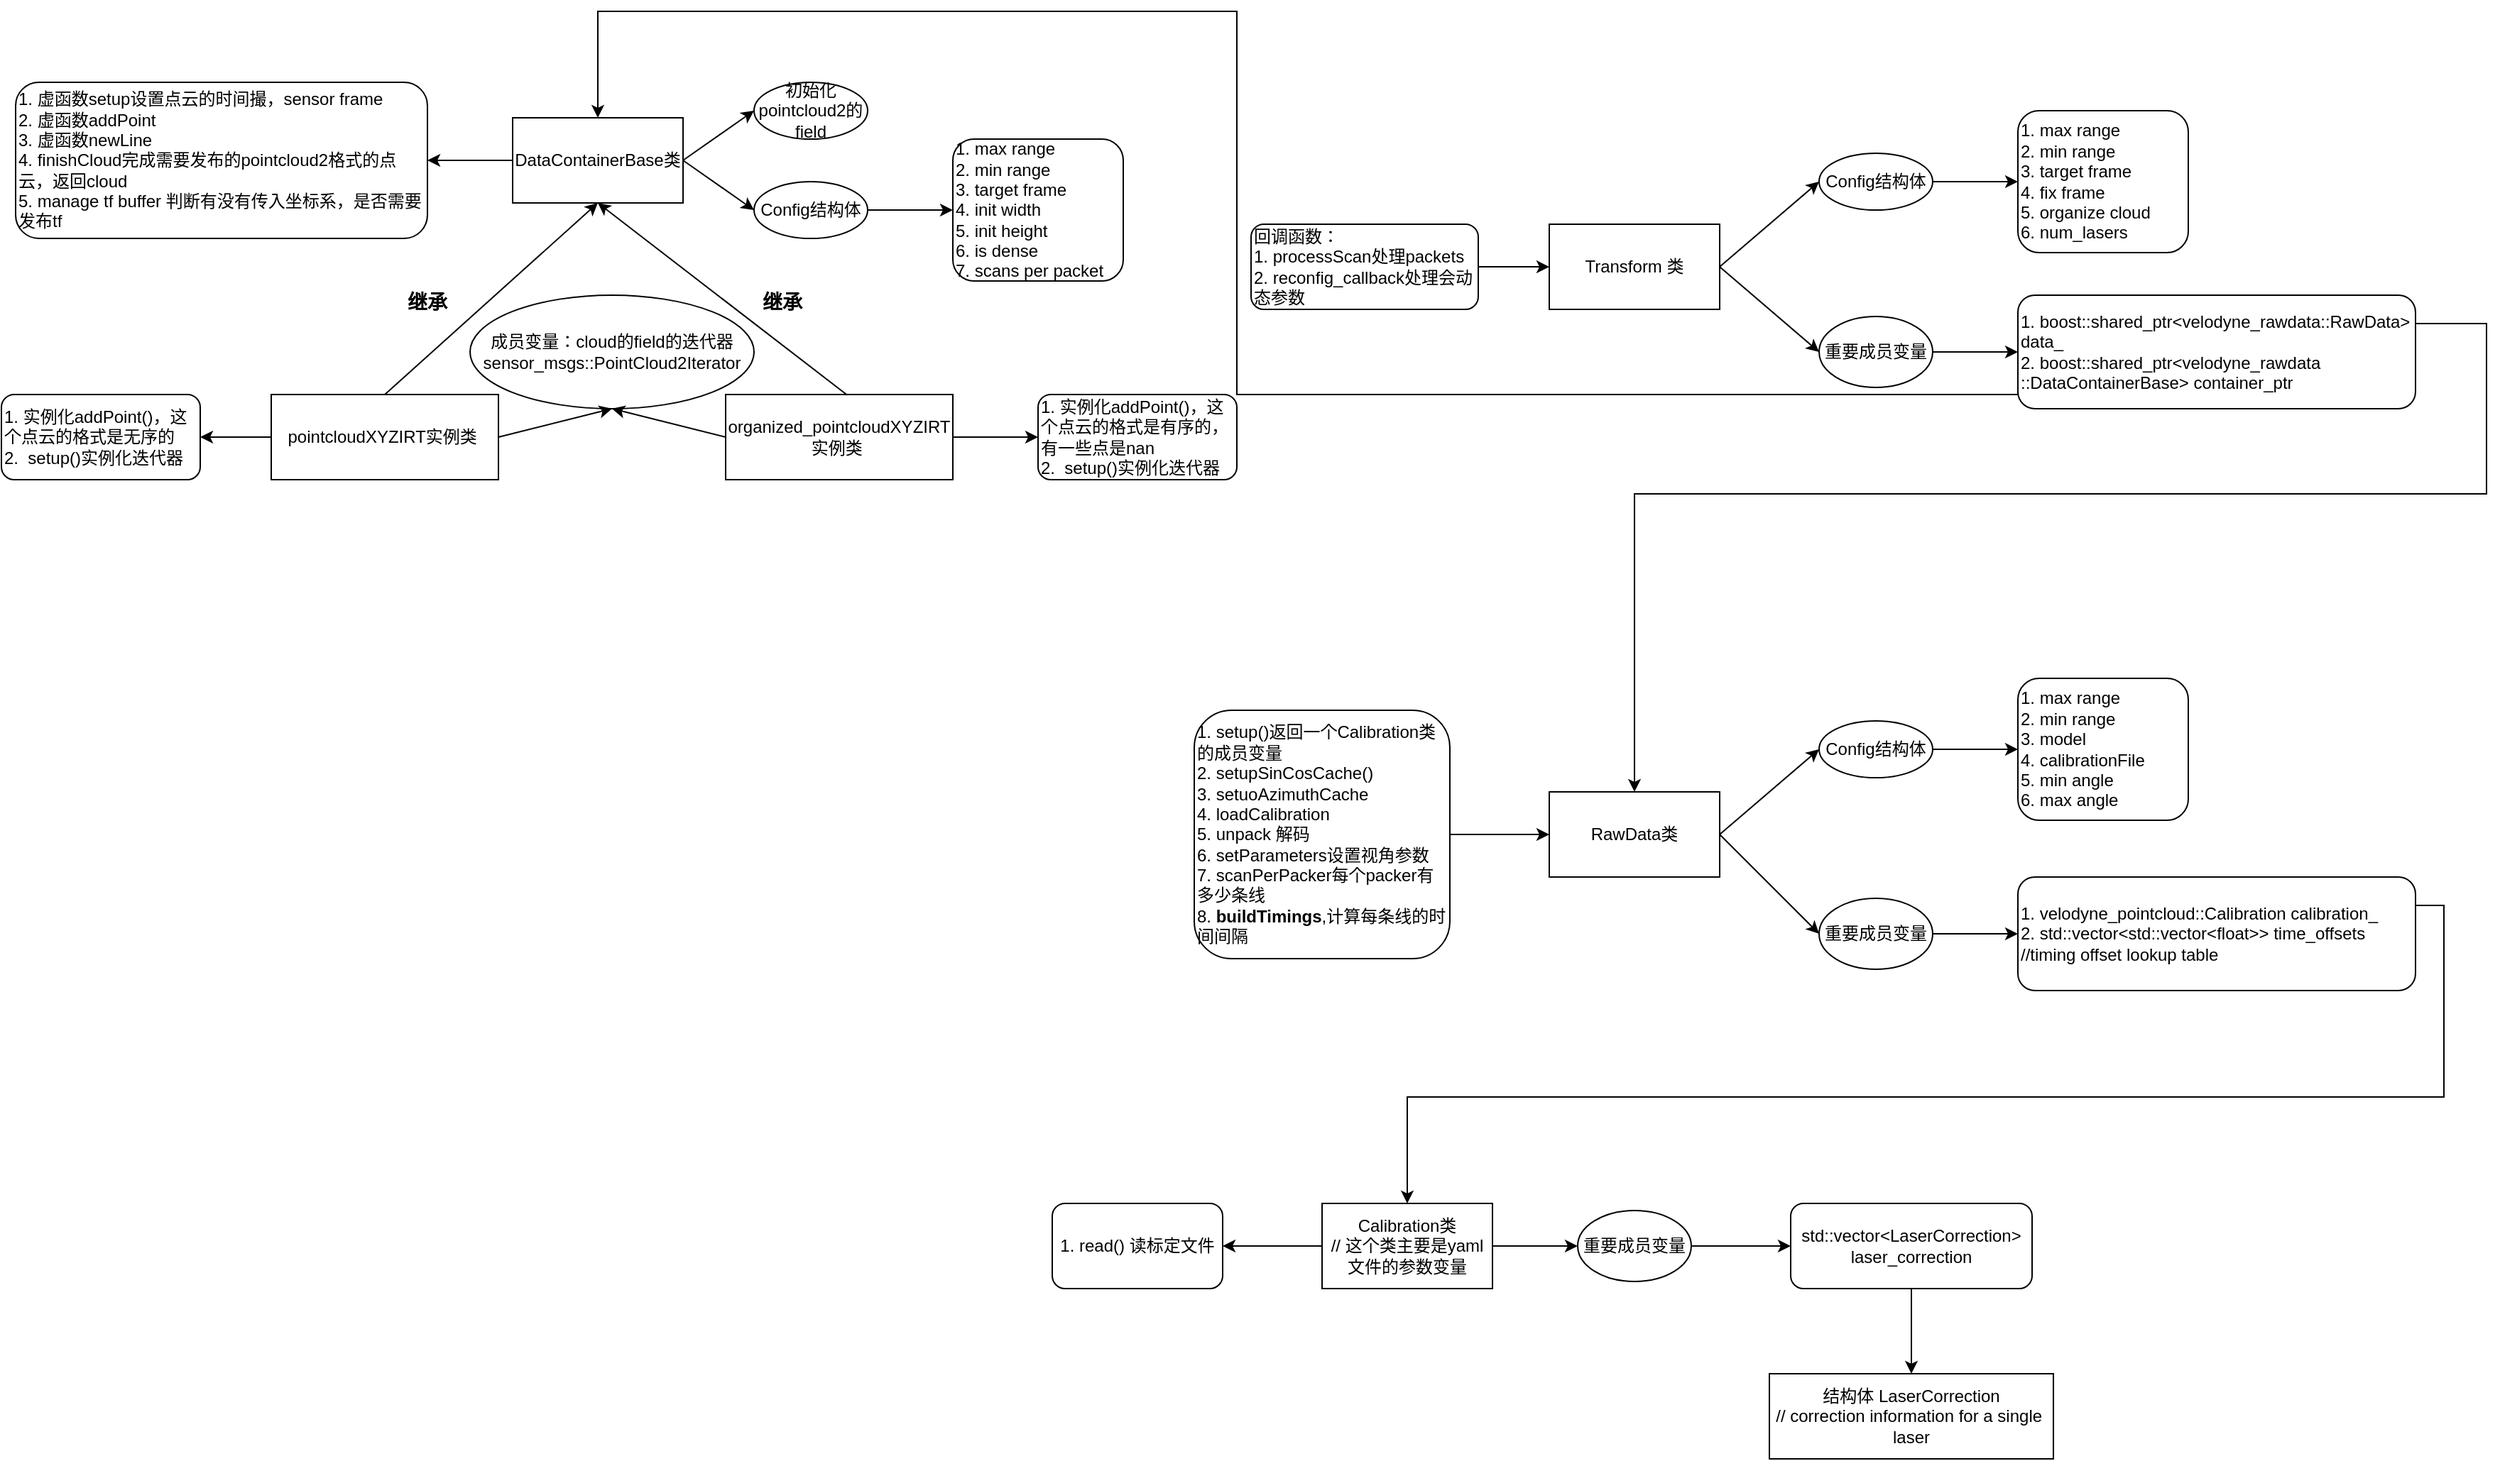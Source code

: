 <mxfile version="14.1.8" type="github"><diagram id="CPWmO0o7MVg_Jr9ZFFlZ" name="Page-1"><mxGraphModel dx="2662" dy="2293" grid="1" gridSize="10" guides="1" tooltips="1" connect="1" arrows="1" fold="1" page="1" pageScale="1" pageWidth="850" pageHeight="1100" math="0" shadow="0"><root><mxCell id="0"/><mxCell id="1" parent="0"/><mxCell id="pLy-RfMb8UZfcCKp-uDT-1" value="DataContainerBase类" style="rounded=0;whiteSpace=wrap;html=1;" vertex="1" parent="1"><mxGeometry x="360" y="-25" width="120" height="60" as="geometry"/></mxCell><mxCell id="pLy-RfMb8UZfcCKp-uDT-2" value="初始化pointcloud2的field" style="ellipse;whiteSpace=wrap;html=1;" vertex="1" parent="1"><mxGeometry x="530" y="-50" width="80" height="40" as="geometry"/></mxCell><mxCell id="pLy-RfMb8UZfcCKp-uDT-3" value="Config结构体" style="ellipse;whiteSpace=wrap;html=1;" vertex="1" parent="1"><mxGeometry x="530" y="20" width="80" height="40" as="geometry"/></mxCell><mxCell id="pLy-RfMb8UZfcCKp-uDT-6" value="1. 虚函数setup设置点云的时间撮，sensor frame&lt;br&gt;2. 虚函数addPoint&lt;br&gt;3. 虚函数newLine&lt;br&gt;4. finishCloud完成需要发布的pointcloud2格式的点云，返回cloud&amp;nbsp;&lt;br&gt;5. manage tf buffer 判断有没有传入坐标系，是否需要发布tf&lt;br&gt;" style="rounded=1;whiteSpace=wrap;html=1;align=left;" vertex="1" parent="1"><mxGeometry x="10" y="-50" width="290" height="110" as="geometry"/></mxCell><mxCell id="pLy-RfMb8UZfcCKp-uDT-7" value="1. max range&amp;nbsp;&lt;br&gt;2. min range&lt;br&gt;3. target frame&lt;br&gt;4. init width&lt;br&gt;5. init height&lt;br&gt;6. is dense&lt;br&gt;7. scans per packet" style="rounded=1;whiteSpace=wrap;html=1;align=left;" vertex="1" parent="1"><mxGeometry x="670" y="-10" width="120" height="100" as="geometry"/></mxCell><mxCell id="pLy-RfMb8UZfcCKp-uDT-8" value="" style="endArrow=classic;html=1;entryX=1;entryY=0.5;entryDx=0;entryDy=0;exitX=0;exitY=0.5;exitDx=0;exitDy=0;" edge="1" parent="1" source="pLy-RfMb8UZfcCKp-uDT-1" target="pLy-RfMb8UZfcCKp-uDT-6"><mxGeometry width="50" height="50" relative="1" as="geometry"><mxPoint x="420" y="-10" as="sourcePoint"/><mxPoint x="470" y="-60" as="targetPoint"/></mxGeometry></mxCell><mxCell id="pLy-RfMb8UZfcCKp-uDT-9" value="" style="endArrow=classic;html=1;exitX=1;exitY=0.5;exitDx=0;exitDy=0;entryX=0;entryY=0.5;entryDx=0;entryDy=0;" edge="1" parent="1" source="pLy-RfMb8UZfcCKp-uDT-1" target="pLy-RfMb8UZfcCKp-uDT-2"><mxGeometry width="50" height="50" relative="1" as="geometry"><mxPoint x="550" y="-20" as="sourcePoint"/><mxPoint x="600" y="-70" as="targetPoint"/></mxGeometry></mxCell><mxCell id="pLy-RfMb8UZfcCKp-uDT-10" value="" style="endArrow=classic;html=1;exitX=1;exitY=0.5;exitDx=0;exitDy=0;entryX=0;entryY=0.5;entryDx=0;entryDy=0;" edge="1" parent="1" source="pLy-RfMb8UZfcCKp-uDT-1" target="pLy-RfMb8UZfcCKp-uDT-3"><mxGeometry width="50" height="50" relative="1" as="geometry"><mxPoint x="490" y="15" as="sourcePoint"/><mxPoint x="550" y="-20" as="targetPoint"/></mxGeometry></mxCell><mxCell id="pLy-RfMb8UZfcCKp-uDT-11" value="" style="endArrow=classic;html=1;exitX=1;exitY=0.5;exitDx=0;exitDy=0;entryX=0;entryY=0.5;entryDx=0;entryDy=0;" edge="1" parent="1" source="pLy-RfMb8UZfcCKp-uDT-3" target="pLy-RfMb8UZfcCKp-uDT-7"><mxGeometry width="50" height="50" relative="1" as="geometry"><mxPoint x="490" y="25" as="sourcePoint"/><mxPoint x="550" y="-10" as="targetPoint"/></mxGeometry></mxCell><mxCell id="pLy-RfMb8UZfcCKp-uDT-20" value="" style="edgeStyle=orthogonalEdgeStyle;rounded=0;orthogonalLoop=1;jettySize=auto;html=1;" edge="1" parent="1" source="pLy-RfMb8UZfcCKp-uDT-12" target="pLy-RfMb8UZfcCKp-uDT-19"><mxGeometry relative="1" as="geometry"/></mxCell><mxCell id="pLy-RfMb8UZfcCKp-uDT-12" value="pointcloudXYZIRT实例类&amp;nbsp;" style="rounded=0;whiteSpace=wrap;html=1;" vertex="1" parent="1"><mxGeometry x="190" y="170" width="160" height="60" as="geometry"/></mxCell><mxCell id="pLy-RfMb8UZfcCKp-uDT-23" value="" style="edgeStyle=orthogonalEdgeStyle;rounded=0;orthogonalLoop=1;jettySize=auto;html=1;" edge="1" parent="1" source="pLy-RfMb8UZfcCKp-uDT-13" target="pLy-RfMb8UZfcCKp-uDT-22"><mxGeometry relative="1" as="geometry"/></mxCell><mxCell id="pLy-RfMb8UZfcCKp-uDT-13" value="&lt;span&gt;organized_pointcloudXYZIRT实例类&amp;nbsp;&lt;/span&gt;" style="rounded=0;whiteSpace=wrap;html=1;" vertex="1" parent="1"><mxGeometry x="510" y="170" width="160" height="60" as="geometry"/></mxCell><mxCell id="pLy-RfMb8UZfcCKp-uDT-14" value="" style="endArrow=classic;html=1;exitX=0.5;exitY=0;exitDx=0;exitDy=0;entryX=0.5;entryY=1;entryDx=0;entryDy=0;" edge="1" parent="1" source="pLy-RfMb8UZfcCKp-uDT-12" target="pLy-RfMb8UZfcCKp-uDT-1"><mxGeometry width="50" height="50" relative="1" as="geometry"><mxPoint x="470" y="210" as="sourcePoint"/><mxPoint x="520" y="160" as="targetPoint"/></mxGeometry></mxCell><mxCell id="pLy-RfMb8UZfcCKp-uDT-15" value="" style="endArrow=classic;html=1;entryX=0.5;entryY=1;entryDx=0;entryDy=0;exitX=0.535;exitY=0.006;exitDx=0;exitDy=0;exitPerimeter=0;" edge="1" parent="1" source="pLy-RfMb8UZfcCKp-uDT-13" target="pLy-RfMb8UZfcCKp-uDT-1"><mxGeometry width="50" height="50" relative="1" as="geometry"><mxPoint x="470" y="210" as="sourcePoint"/><mxPoint x="520" y="160" as="targetPoint"/></mxGeometry></mxCell><mxCell id="pLy-RfMb8UZfcCKp-uDT-16" value="成员变量：cloud的field的迭代器sensor_msgs::PointCloud2Iterator" style="ellipse;whiteSpace=wrap;html=1;" vertex="1" parent="1"><mxGeometry x="330" y="100" width="200" height="80" as="geometry"/></mxCell><mxCell id="pLy-RfMb8UZfcCKp-uDT-17" value="" style="endArrow=classic;html=1;exitX=1;exitY=0.5;exitDx=0;exitDy=0;entryX=0.5;entryY=1;entryDx=0;entryDy=0;" edge="1" parent="1" source="pLy-RfMb8UZfcCKp-uDT-12" target="pLy-RfMb8UZfcCKp-uDT-16"><mxGeometry width="50" height="50" relative="1" as="geometry"><mxPoint x="460" y="210" as="sourcePoint"/><mxPoint x="510" y="160" as="targetPoint"/></mxGeometry></mxCell><mxCell id="pLy-RfMb8UZfcCKp-uDT-18" value="" style="endArrow=classic;html=1;exitX=0;exitY=0.5;exitDx=0;exitDy=0;" edge="1" parent="1" source="pLy-RfMb8UZfcCKp-uDT-13"><mxGeometry width="50" height="50" relative="1" as="geometry"><mxPoint x="460" y="210" as="sourcePoint"/><mxPoint x="430" y="180" as="targetPoint"/></mxGeometry></mxCell><mxCell id="pLy-RfMb8UZfcCKp-uDT-19" value="1. 实例化addPoint()，这个点云的格式是无序的&lt;br&gt;2.&amp;nbsp; setup()实例化迭代器" style="rounded=1;whiteSpace=wrap;html=1;align=left;" vertex="1" parent="1"><mxGeometry y="170" width="140" height="60" as="geometry"/></mxCell><mxCell id="pLy-RfMb8UZfcCKp-uDT-22" value="1. 实例化addPoint()，这个点云的格式是有序的，有一些点是nan&lt;br&gt;2.&amp;nbsp; setup()实例化迭代器" style="rounded=1;whiteSpace=wrap;html=1;align=left;" vertex="1" parent="1"><mxGeometry x="730" y="170" width="140" height="60" as="geometry"/></mxCell><mxCell id="pLy-RfMb8UZfcCKp-uDT-24" value="&lt;b&gt;&lt;font style=&quot;font-size: 14px&quot;&gt;继承&lt;/font&gt;&lt;/b&gt;" style="text;html=1;strokeColor=none;fillColor=none;align=center;verticalAlign=middle;whiteSpace=wrap;rounded=0;" vertex="1" parent="1"><mxGeometry x="520" y="90" width="60" height="30" as="geometry"/></mxCell><mxCell id="pLy-RfMb8UZfcCKp-uDT-25" value="&lt;b&gt;&lt;font style=&quot;font-size: 14px&quot;&gt;继承&lt;/font&gt;&lt;/b&gt;" style="text;html=1;strokeColor=none;fillColor=none;align=center;verticalAlign=middle;whiteSpace=wrap;rounded=0;" vertex="1" parent="1"><mxGeometry x="270" y="90" width="60" height="30" as="geometry"/></mxCell><mxCell id="pLy-RfMb8UZfcCKp-uDT-26" value="Transform 类" style="rounded=0;whiteSpace=wrap;html=1;" vertex="1" parent="1"><mxGeometry x="1090" y="50" width="120" height="60" as="geometry"/></mxCell><mxCell id="pLy-RfMb8UZfcCKp-uDT-32" value="" style="edgeStyle=orthogonalEdgeStyle;rounded=0;orthogonalLoop=1;jettySize=auto;html=1;" edge="1" parent="1" source="pLy-RfMb8UZfcCKp-uDT-27" target="pLy-RfMb8UZfcCKp-uDT-26"><mxGeometry relative="1" as="geometry"/></mxCell><mxCell id="pLy-RfMb8UZfcCKp-uDT-27" value="回调函数：&lt;br&gt;1. processScan处理packets&lt;br&gt;2. reconfig_callback处理会动态参数" style="rounded=1;whiteSpace=wrap;html=1;align=left;" vertex="1" parent="1"><mxGeometry x="880" y="50" width="160" height="60" as="geometry"/></mxCell><mxCell id="pLy-RfMb8UZfcCKp-uDT-28" value="Config结构体" style="ellipse;whiteSpace=wrap;html=1;" vertex="1" parent="1"><mxGeometry x="1280" width="80" height="40" as="geometry"/></mxCell><mxCell id="pLy-RfMb8UZfcCKp-uDT-29" value="1. max range&amp;nbsp;&lt;br&gt;2. min range&lt;br&gt;3. target frame&lt;br&gt;4. fix frame&lt;br&gt;5. organize cloud&lt;br&gt;6. num_lasers" style="rounded=1;whiteSpace=wrap;html=1;align=left;" vertex="1" parent="1"><mxGeometry x="1420" y="-30" width="120" height="100" as="geometry"/></mxCell><mxCell id="pLy-RfMb8UZfcCKp-uDT-30" value="" style="endArrow=classic;html=1;exitX=1;exitY=0.5;exitDx=0;exitDy=0;entryX=0;entryY=0.5;entryDx=0;entryDy=0;" edge="1" parent="1" source="pLy-RfMb8UZfcCKp-uDT-28" target="pLy-RfMb8UZfcCKp-uDT-29"><mxGeometry width="50" height="50" relative="1" as="geometry"><mxPoint x="1240" y="5" as="sourcePoint"/><mxPoint x="1300" y="-30" as="targetPoint"/></mxGeometry></mxCell><mxCell id="pLy-RfMb8UZfcCKp-uDT-40" value="" style="edgeStyle=orthogonalEdgeStyle;rounded=0;orthogonalLoop=1;jettySize=auto;html=1;" edge="1" parent="1" source="pLy-RfMb8UZfcCKp-uDT-36" target="pLy-RfMb8UZfcCKp-uDT-37"><mxGeometry relative="1" as="geometry"/></mxCell><mxCell id="pLy-RfMb8UZfcCKp-uDT-36" value="重要成员变量" style="ellipse;whiteSpace=wrap;html=1;" vertex="1" parent="1"><mxGeometry x="1280" y="115" width="80" height="50" as="geometry"/></mxCell><mxCell id="pLy-RfMb8UZfcCKp-uDT-52" style="edgeStyle=orthogonalEdgeStyle;rounded=0;orthogonalLoop=1;jettySize=auto;html=1;exitX=1;exitY=0.25;exitDx=0;exitDy=0;entryX=0.5;entryY=0;entryDx=0;entryDy=0;" edge="1" parent="1" source="pLy-RfMb8UZfcCKp-uDT-37" target="pLy-RfMb8UZfcCKp-uDT-41"><mxGeometry relative="1" as="geometry"><Array as="points"><mxPoint x="1750" y="120"/><mxPoint x="1750" y="240"/><mxPoint x="1150" y="240"/></Array></mxGeometry></mxCell><mxCell id="pLy-RfMb8UZfcCKp-uDT-53" style="edgeStyle=orthogonalEdgeStyle;rounded=0;orthogonalLoop=1;jettySize=auto;html=1;exitX=0;exitY=0.75;exitDx=0;exitDy=0;entryX=0.5;entryY=0;entryDx=0;entryDy=0;" edge="1" parent="1" source="pLy-RfMb8UZfcCKp-uDT-37" target="pLy-RfMb8UZfcCKp-uDT-1"><mxGeometry relative="1" as="geometry"><Array as="points"><mxPoint x="1420" y="170"/><mxPoint x="870" y="170"/><mxPoint x="870" y="-100"/><mxPoint x="420" y="-100"/></Array></mxGeometry></mxCell><mxCell id="pLy-RfMb8UZfcCKp-uDT-37" value="1. boost::shared_ptr&amp;lt;velodyne_rawdata::RawData&amp;gt; data_&lt;br&gt;2. boost::shared_ptr&amp;lt;velodyne_rawdata&lt;br&gt;::DataContainerBase&amp;gt; container_ptr" style="rounded=1;whiteSpace=wrap;html=1;align=left;" vertex="1" parent="1"><mxGeometry x="1420" y="100" width="280" height="80" as="geometry"/></mxCell><mxCell id="pLy-RfMb8UZfcCKp-uDT-38" value="" style="endArrow=classic;html=1;entryX=0;entryY=0.5;entryDx=0;entryDy=0;exitX=1;exitY=0.5;exitDx=0;exitDy=0;" edge="1" parent="1" source="pLy-RfMb8UZfcCKp-uDT-26" target="pLy-RfMb8UZfcCKp-uDT-28"><mxGeometry width="50" height="50" relative="1" as="geometry"><mxPoint x="1030" y="110" as="sourcePoint"/><mxPoint x="1080" y="60" as="targetPoint"/></mxGeometry></mxCell><mxCell id="pLy-RfMb8UZfcCKp-uDT-39" value="" style="endArrow=classic;html=1;entryX=0;entryY=0.5;entryDx=0;entryDy=0;exitX=1;exitY=0.5;exitDx=0;exitDy=0;" edge="1" parent="1" source="pLy-RfMb8UZfcCKp-uDT-26" target="pLy-RfMb8UZfcCKp-uDT-36"><mxGeometry width="50" height="50" relative="1" as="geometry"><mxPoint x="1030" y="110" as="sourcePoint"/><mxPoint x="1080" y="60" as="targetPoint"/></mxGeometry></mxCell><mxCell id="pLy-RfMb8UZfcCKp-uDT-41" value="RawData类" style="rounded=0;whiteSpace=wrap;html=1;" vertex="1" parent="1"><mxGeometry x="1090" y="450" width="120" height="60" as="geometry"/></mxCell><mxCell id="pLy-RfMb8UZfcCKp-uDT-49" value="" style="edgeStyle=orthogonalEdgeStyle;rounded=0;orthogonalLoop=1;jettySize=auto;html=1;" edge="1" parent="1" source="pLy-RfMb8UZfcCKp-uDT-42" target="pLy-RfMb8UZfcCKp-uDT-41"><mxGeometry relative="1" as="geometry"/></mxCell><mxCell id="pLy-RfMb8UZfcCKp-uDT-42" value="1. setup()返回一个Calibration类的成员变量&lt;br&gt;2. setupSinCosCache()&lt;br&gt;3. setuoAzimuthCache&lt;br&gt;4. loadCalibration&lt;br&gt;5. unpack 解码&lt;br&gt;6. setParameters设置视角参数&lt;br&gt;7. scanPerPacker每个packer有多少条线&lt;br&gt;8. &lt;b&gt;buildTimings&lt;/b&gt;,计算每条线的时间间隔" style="rounded=1;whiteSpace=wrap;html=1;align=left;" vertex="1" parent="1"><mxGeometry x="840" y="392.5" width="180" height="175" as="geometry"/></mxCell><mxCell id="pLy-RfMb8UZfcCKp-uDT-43" value="Config结构体" style="ellipse;whiteSpace=wrap;html=1;" vertex="1" parent="1"><mxGeometry x="1280" y="400" width="80" height="40" as="geometry"/></mxCell><mxCell id="pLy-RfMb8UZfcCKp-uDT-44" value="1. max range&amp;nbsp;&lt;br&gt;2. min range&lt;br&gt;3. model&lt;br&gt;4. calibrationFile&lt;br&gt;5. min angle&lt;br&gt;6. max angle" style="rounded=1;whiteSpace=wrap;html=1;align=left;" vertex="1" parent="1"><mxGeometry x="1420" y="370" width="120" height="100" as="geometry"/></mxCell><mxCell id="pLy-RfMb8UZfcCKp-uDT-45" value="" style="endArrow=classic;html=1;exitX=1;exitY=0.5;exitDx=0;exitDy=0;entryX=0;entryY=0.5;entryDx=0;entryDy=0;" edge="1" parent="1" source="pLy-RfMb8UZfcCKp-uDT-43" target="pLy-RfMb8UZfcCKp-uDT-44"><mxGeometry width="50" height="50" relative="1" as="geometry"><mxPoint x="1240" y="405" as="sourcePoint"/><mxPoint x="1300" y="370" as="targetPoint"/></mxGeometry></mxCell><mxCell id="pLy-RfMb8UZfcCKp-uDT-46" value="" style="edgeStyle=orthogonalEdgeStyle;rounded=0;orthogonalLoop=1;jettySize=auto;html=1;" edge="1" parent="1" source="pLy-RfMb8UZfcCKp-uDT-47" target="pLy-RfMb8UZfcCKp-uDT-48"><mxGeometry relative="1" as="geometry"/></mxCell><mxCell id="pLy-RfMb8UZfcCKp-uDT-47" value="重要成员变量" style="ellipse;whiteSpace=wrap;html=1;" vertex="1" parent="1"><mxGeometry x="1280" y="525" width="80" height="50" as="geometry"/></mxCell><mxCell id="pLy-RfMb8UZfcCKp-uDT-61" style="edgeStyle=orthogonalEdgeStyle;rounded=0;orthogonalLoop=1;jettySize=auto;html=1;exitX=1;exitY=0.25;exitDx=0;exitDy=0;entryX=0.5;entryY=0;entryDx=0;entryDy=0;" edge="1" parent="1" source="pLy-RfMb8UZfcCKp-uDT-48" target="pLy-RfMb8UZfcCKp-uDT-54"><mxGeometry relative="1" as="geometry"/></mxCell><mxCell id="pLy-RfMb8UZfcCKp-uDT-48" value="1. velodyne_pointcloud::Calibration calibration_&lt;br&gt;2. std::vector&amp;lt;std::vector&amp;lt;float&amp;gt;&amp;gt; time_offsets //timing offset lookup table" style="rounded=1;whiteSpace=wrap;html=1;align=left;" vertex="1" parent="1"><mxGeometry x="1420" y="510" width="280" height="80" as="geometry"/></mxCell><mxCell id="pLy-RfMb8UZfcCKp-uDT-50" value="" style="endArrow=classic;html=1;exitX=1;exitY=0.5;exitDx=0;exitDy=0;entryX=0;entryY=0.5;entryDx=0;entryDy=0;" edge="1" parent="1" source="pLy-RfMb8UZfcCKp-uDT-41" target="pLy-RfMb8UZfcCKp-uDT-43"><mxGeometry width="50" height="50" relative="1" as="geometry"><mxPoint x="1250" y="460" as="sourcePoint"/><mxPoint x="1300" y="410" as="targetPoint"/></mxGeometry></mxCell><mxCell id="pLy-RfMb8UZfcCKp-uDT-51" value="" style="endArrow=classic;html=1;exitX=1;exitY=0.5;exitDx=0;exitDy=0;entryX=0;entryY=0.5;entryDx=0;entryDy=0;" edge="1" parent="1" source="pLy-RfMb8UZfcCKp-uDT-41" target="pLy-RfMb8UZfcCKp-uDT-47"><mxGeometry width="50" height="50" relative="1" as="geometry"><mxPoint x="1250" y="460" as="sourcePoint"/><mxPoint x="1300" y="410" as="targetPoint"/></mxGeometry></mxCell><mxCell id="pLy-RfMb8UZfcCKp-uDT-60" value="" style="edgeStyle=orthogonalEdgeStyle;rounded=0;orthogonalLoop=1;jettySize=auto;html=1;" edge="1" parent="1" source="pLy-RfMb8UZfcCKp-uDT-54" target="pLy-RfMb8UZfcCKp-uDT-56"><mxGeometry relative="1" as="geometry"/></mxCell><mxCell id="pLy-RfMb8UZfcCKp-uDT-63" value="" style="edgeStyle=orthogonalEdgeStyle;rounded=0;orthogonalLoop=1;jettySize=auto;html=1;" edge="1" parent="1" source="pLy-RfMb8UZfcCKp-uDT-54" target="pLy-RfMb8UZfcCKp-uDT-62"><mxGeometry relative="1" as="geometry"/></mxCell><mxCell id="pLy-RfMb8UZfcCKp-uDT-54" value="Calibration类&lt;br&gt;// 这个类主要是yaml文件的参数变量" style="rounded=0;whiteSpace=wrap;html=1;" vertex="1" parent="1"><mxGeometry x="930" y="740" width="120" height="60" as="geometry"/></mxCell><mxCell id="pLy-RfMb8UZfcCKp-uDT-55" value="结构体 LaserCorrection&lt;br&gt;// correction information for a single&amp;nbsp; laser" style="rounded=0;whiteSpace=wrap;html=1;" vertex="1" parent="1"><mxGeometry x="1245" y="860" width="200" height="60" as="geometry"/></mxCell><mxCell id="pLy-RfMb8UZfcCKp-uDT-59" value="" style="edgeStyle=orthogonalEdgeStyle;rounded=0;orthogonalLoop=1;jettySize=auto;html=1;" edge="1" parent="1" source="pLy-RfMb8UZfcCKp-uDT-56" target="pLy-RfMb8UZfcCKp-uDT-57"><mxGeometry relative="1" as="geometry"/></mxCell><mxCell id="pLy-RfMb8UZfcCKp-uDT-56" value="重要成员变量" style="ellipse;whiteSpace=wrap;html=1;" vertex="1" parent="1"><mxGeometry x="1110" y="745" width="80" height="50" as="geometry"/></mxCell><mxCell id="pLy-RfMb8UZfcCKp-uDT-58" value="" style="edgeStyle=orthogonalEdgeStyle;rounded=0;orthogonalLoop=1;jettySize=auto;html=1;" edge="1" parent="1" source="pLy-RfMb8UZfcCKp-uDT-57" target="pLy-RfMb8UZfcCKp-uDT-55"><mxGeometry relative="1" as="geometry"/></mxCell><mxCell id="pLy-RfMb8UZfcCKp-uDT-57" value="std::vector&amp;lt;LaserCorrection&amp;gt; laser_correction" style="rounded=1;whiteSpace=wrap;html=1;" vertex="1" parent="1"><mxGeometry x="1260" y="740" width="170" height="60" as="geometry"/></mxCell><mxCell id="pLy-RfMb8UZfcCKp-uDT-62" value="1. read() 读标定文件" style="rounded=1;whiteSpace=wrap;html=1;" vertex="1" parent="1"><mxGeometry x="740" y="740" width="120" height="60" as="geometry"/></mxCell></root></mxGraphModel></diagram></mxfile>